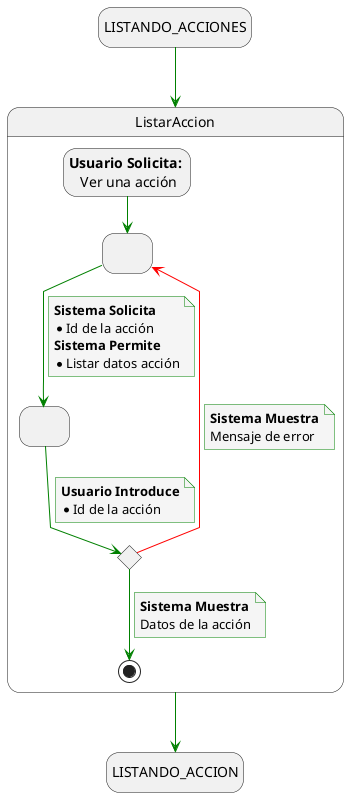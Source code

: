 @startuml listar_datos_reserva

skinparam {
    NoteBackgroundColor #whiteSmoke
    ArrowColor #green
    NoteBorderColor #green
    linetype polyline
}

hide empty description

state startState as "LISTANDO_ACCIONES"
state endState as "LISTANDO_ACCION"

startState --> ListarAccion 

ListarAccion --> endState

state ListarAccion {
    state solicitudFiltros as " "
    state envioFiltros as " "
    state revisionFiltrosEnviados <<choice>>
    state usuarioSolicita as "<b>Usuario Solicita:</b> \n Ver una acción"

    usuarioSolicita --> solicitudFiltros
    solicitudFiltros --> envioFiltros
    note on link
        <b>Sistema Solicita</b>
        * Id de la acción
        <b>Sistema Permite</b>
        * Listar datos acción
    end note

    envioFiltros --> revisionFiltrosEnviados
    note on link
        <b>Usuario Introduce</b>
        * Id de la acción
    end note

    revisionFiltrosEnviados -[#red]-> solicitudFiltros
    note on link
        <b>Sistema Muestra</b>
        Mensaje de error
    end note

    revisionFiltrosEnviados --> [*]
    note on link
        <b>Sistema Muestra</b>
        Datos de la acción
    end note
}

@enduml